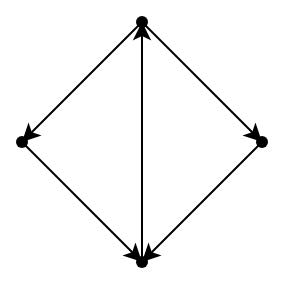 <mxfile version="21.2.8" type="device">
  <diagram name="Page-1" id="EmzW9m4wEbgJ9OYB7BM4">
    <mxGraphModel dx="643" dy="442" grid="1" gridSize="10" guides="1" tooltips="1" connect="1" arrows="1" fold="1" page="1" pageScale="1" pageWidth="827" pageHeight="1169" math="0" shadow="0">
      <root>
        <mxCell id="0" />
        <mxCell id="1" parent="0" />
        <mxCell id="9axRHv_cUufyyjQwxjc5-1" value="" style="shape=waypoint;sketch=0;fillStyle=solid;size=6;pointerEvents=1;points=[];fillColor=none;resizable=0;rotatable=0;perimeter=centerPerimeter;snapToPoint=1;" vertex="1" parent="1">
          <mxGeometry x="310" y="550" width="20" height="20" as="geometry" />
        </mxCell>
        <mxCell id="9axRHv_cUufyyjQwxjc5-2" value="" style="shape=waypoint;sketch=0;fillStyle=solid;size=6;pointerEvents=1;points=[];fillColor=none;resizable=0;rotatable=0;perimeter=centerPerimeter;snapToPoint=1;" vertex="1" parent="1">
          <mxGeometry x="430" y="550" width="20" height="20" as="geometry" />
        </mxCell>
        <mxCell id="9axRHv_cUufyyjQwxjc5-3" value="" style="shape=waypoint;sketch=0;fillStyle=solid;size=6;pointerEvents=1;points=[];fillColor=none;resizable=0;rotatable=0;perimeter=centerPerimeter;snapToPoint=1;" vertex="1" parent="1">
          <mxGeometry x="370" y="610" width="20" height="20" as="geometry" />
        </mxCell>
        <mxCell id="9axRHv_cUufyyjQwxjc5-4" value="" style="shape=waypoint;sketch=0;fillStyle=solid;size=6;pointerEvents=1;points=[];fillColor=none;resizable=0;rotatable=0;perimeter=centerPerimeter;snapToPoint=1;" vertex="1" parent="1">
          <mxGeometry x="370" y="490" width="20" height="20" as="geometry" />
        </mxCell>
        <mxCell id="9axRHv_cUufyyjQwxjc5-5" value="" style="endArrow=classic;html=1;rounded=0;" edge="1" parent="1" source="9axRHv_cUufyyjQwxjc5-4" target="9axRHv_cUufyyjQwxjc5-2">
          <mxGeometry width="50" height="50" relative="1" as="geometry">
            <mxPoint x="420" y="580" as="sourcePoint" />
            <mxPoint x="470" y="530" as="targetPoint" />
          </mxGeometry>
        </mxCell>
        <mxCell id="9axRHv_cUufyyjQwxjc5-6" value="" style="endArrow=classic;html=1;rounded=0;" edge="1" parent="1" source="9axRHv_cUufyyjQwxjc5-2" target="9axRHv_cUufyyjQwxjc5-3">
          <mxGeometry width="50" height="50" relative="1" as="geometry">
            <mxPoint x="420" y="580" as="sourcePoint" />
            <mxPoint x="470" y="530" as="targetPoint" />
          </mxGeometry>
        </mxCell>
        <mxCell id="9axRHv_cUufyyjQwxjc5-7" value="" style="endArrow=classic;html=1;rounded=0;" edge="1" parent="1" source="9axRHv_cUufyyjQwxjc5-3" target="9axRHv_cUufyyjQwxjc5-4">
          <mxGeometry width="50" height="50" relative="1" as="geometry">
            <mxPoint x="420" y="580" as="sourcePoint" />
            <mxPoint x="470" y="530" as="targetPoint" />
          </mxGeometry>
        </mxCell>
        <mxCell id="9axRHv_cUufyyjQwxjc5-8" value="" style="endArrow=classic;html=1;rounded=0;exitX=0.07;exitY=1.1;exitDx=0;exitDy=0;exitPerimeter=0;entryX=0.61;entryY=1;entryDx=0;entryDy=0;entryPerimeter=0;" edge="1" parent="1" source="9axRHv_cUufyyjQwxjc5-4" target="9axRHv_cUufyyjQwxjc5-1">
          <mxGeometry width="50" height="50" relative="1" as="geometry">
            <mxPoint x="420" y="580" as="sourcePoint" />
            <mxPoint x="470" y="530" as="targetPoint" />
          </mxGeometry>
        </mxCell>
        <mxCell id="9axRHv_cUufyyjQwxjc5-9" value="" style="endArrow=classic;html=1;rounded=0;exitX=0.39;exitY=0.9;exitDx=0;exitDy=0;exitPerimeter=0;" edge="1" parent="1" source="9axRHv_cUufyyjQwxjc5-1" target="9axRHv_cUufyyjQwxjc5-3">
          <mxGeometry width="50" height="50" relative="1" as="geometry">
            <mxPoint x="420" y="580" as="sourcePoint" />
            <mxPoint x="470" y="530" as="targetPoint" />
          </mxGeometry>
        </mxCell>
      </root>
    </mxGraphModel>
  </diagram>
</mxfile>
